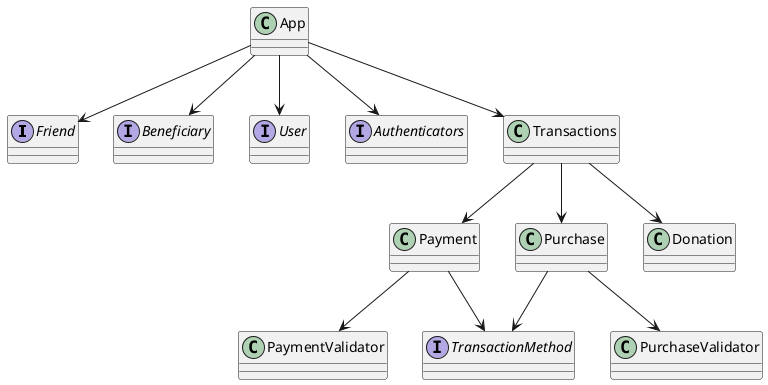 @startuml
interface Friend{}
interface Beneficiary{}
interface User{}

class App{}

App --> User
App --> Beneficiary
App --> Friend

interface Authenticators{}
App --> Authenticators



class Transactions{}
App --> Transactions
Transactions --> Payment
Transactions --> Purchase

interface TransactionMethod{}

class Payment{}
Payment --> TransactionMethod
class PaymentValidator{}
Payment --> PaymentValidator

class Purchase{}
class PurchaseValidator{}
Purchase --> PurchaseValidator
Purchase --> TransactionMethod

class Donation{}
Transactions --> Donation
@enduml